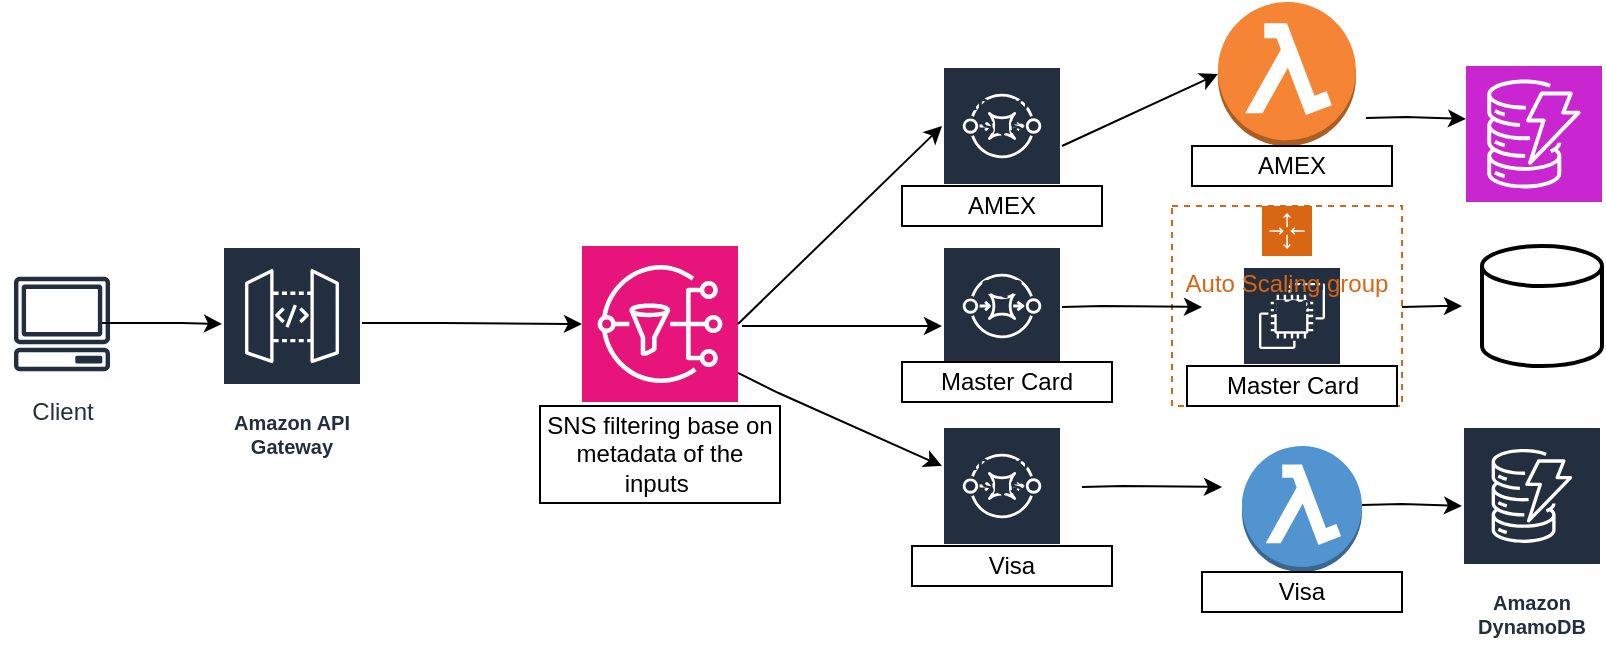 <mxfile version="24.0.7" type="github">
  <diagram name="Page-1" id="FLubwS-i9KN_LvjOInrq">
    <mxGraphModel dx="1050" dy="565" grid="1" gridSize="10" guides="1" tooltips="1" connect="1" arrows="1" fold="1" page="1" pageScale="1" pageWidth="850" pageHeight="1100" math="0" shadow="0">
      <root>
        <mxCell id="0" />
        <mxCell id="1" parent="0" />
        <mxCell id="WA5v6Kno6-36pFXfI1MC-1" value="Amazon API Gateway" style="sketch=0;outlineConnect=0;fontColor=#232F3E;gradientColor=none;strokeColor=#ffffff;fillColor=#232F3E;dashed=0;verticalLabelPosition=middle;verticalAlign=bottom;align=center;html=1;whiteSpace=wrap;fontSize=10;fontStyle=1;spacing=3;shape=mxgraph.aws4.productIcon;prIcon=mxgraph.aws4.api_gateway;" vertex="1" parent="1">
          <mxGeometry x="120" y="160" width="70" height="110" as="geometry" />
        </mxCell>
        <mxCell id="WA5v6Kno6-36pFXfI1MC-2" value="" style="sketch=0;points=[[0,0,0],[0.25,0,0],[0.5,0,0],[0.75,0,0],[1,0,0],[0,1,0],[0.25,1,0],[0.5,1,0],[0.75,1,0],[1,1,0],[0,0.25,0],[0,0.5,0],[0,0.75,0],[1,0.25,0],[1,0.5,0],[1,0.75,0]];outlineConnect=0;fontColor=#232F3E;fillColor=#E7157B;strokeColor=#ffffff;dashed=0;verticalLabelPosition=bottom;verticalAlign=top;align=center;html=1;fontSize=12;fontStyle=0;aspect=fixed;shape=mxgraph.aws4.resourceIcon;resIcon=mxgraph.aws4.sns;" vertex="1" parent="1">
          <mxGeometry x="300" y="160" width="78" height="78" as="geometry" />
        </mxCell>
        <mxCell id="WA5v6Kno6-36pFXfI1MC-3" value="Amazon SQS" style="sketch=0;outlineConnect=0;fontColor=#232F3E;gradientColor=none;strokeColor=#ffffff;fillColor=#232F3E;dashed=0;verticalLabelPosition=middle;verticalAlign=bottom;align=center;html=1;whiteSpace=wrap;fontSize=10;fontStyle=1;spacing=3;shape=mxgraph.aws4.productIcon;prIcon=mxgraph.aws4.sqs;" vertex="1" parent="1">
          <mxGeometry x="480" y="70" width="60" height="40" as="geometry" />
        </mxCell>
        <mxCell id="WA5v6Kno6-36pFXfI1MC-4" value="Amazon SQS" style="sketch=0;outlineConnect=0;fontColor=#232F3E;gradientColor=none;strokeColor=#ffffff;fillColor=#232F3E;dashed=0;verticalLabelPosition=middle;verticalAlign=bottom;align=center;html=1;whiteSpace=wrap;fontSize=10;fontStyle=1;spacing=3;shape=mxgraph.aws4.productIcon;prIcon=mxgraph.aws4.sqs;" vertex="1" parent="1">
          <mxGeometry x="480" y="160" width="60" height="30" as="geometry" />
        </mxCell>
        <mxCell id="WA5v6Kno6-36pFXfI1MC-5" value="Amazon SQS" style="sketch=0;outlineConnect=0;fontColor=#232F3E;gradientColor=none;strokeColor=#ffffff;fillColor=#232F3E;dashed=0;verticalLabelPosition=middle;verticalAlign=bottom;align=center;html=1;whiteSpace=wrap;fontSize=10;fontStyle=1;spacing=3;shape=mxgraph.aws4.productIcon;prIcon=mxgraph.aws4.sqs;" vertex="1" parent="1">
          <mxGeometry x="480" y="250" width="60" height="40" as="geometry" />
        </mxCell>
        <mxCell id="WA5v6Kno6-36pFXfI1MC-6" value="" style="outlineConnect=0;dashed=0;verticalLabelPosition=bottom;verticalAlign=top;align=center;html=1;shape=mxgraph.aws3.lambda_function;fillColor=#F58534;gradientColor=none;" vertex="1" parent="1">
          <mxGeometry x="618" y="38" width="69" height="72" as="geometry" />
        </mxCell>
        <mxCell id="WA5v6Kno6-36pFXfI1MC-8" value="Amazon EC2" style="sketch=0;outlineConnect=0;fontColor=#232F3E;gradientColor=none;strokeColor=#ffffff;fillColor=#232F3E;dashed=0;verticalLabelPosition=middle;verticalAlign=bottom;align=center;html=1;whiteSpace=wrap;fontSize=10;fontStyle=1;spacing=3;shape=mxgraph.aws4.productIcon;prIcon=mxgraph.aws4.ec2;" vertex="1" parent="1">
          <mxGeometry x="630" y="170" width="50" height="30" as="geometry" />
        </mxCell>
        <mxCell id="WA5v6Kno6-36pFXfI1MC-9" value="" style="outlineConnect=0;dashed=0;verticalLabelPosition=bottom;verticalAlign=top;align=center;html=1;shape=mxgraph.aws3.lambda_function;fillColor=#5294CF;gradientColor=none;" vertex="1" parent="1">
          <mxGeometry x="630" y="260" width="60" height="63" as="geometry" />
        </mxCell>
        <mxCell id="WA5v6Kno6-36pFXfI1MC-10" value="Auto Scaling group" style="points=[[0,0],[0.25,0],[0.5,0],[0.75,0],[1,0],[1,0.25],[1,0.5],[1,0.75],[1,1],[0.75,1],[0.5,1],[0.25,1],[0,1],[0,0.75],[0,0.5],[0,0.25]];outlineConnect=0;gradientColor=none;html=1;whiteSpace=wrap;fontSize=12;fontStyle=0;container=1;pointerEvents=0;collapsible=0;recursiveResize=0;shape=mxgraph.aws4.groupCenter;grIcon=mxgraph.aws4.group_auto_scaling_group;grStroke=1;strokeColor=#D86613;fillColor=none;verticalAlign=top;align=center;fontColor=#D86613;dashed=1;spacingTop=25;" vertex="1" parent="1">
          <mxGeometry x="595" y="140" width="115" height="100" as="geometry" />
        </mxCell>
        <mxCell id="WA5v6Kno6-36pFXfI1MC-30" value="Master Card" style="rounded=0;whiteSpace=wrap;html=1;" vertex="1" parent="WA5v6Kno6-36pFXfI1MC-10">
          <mxGeometry x="7.5" y="80" width="105" height="20" as="geometry" />
        </mxCell>
        <mxCell id="WA5v6Kno6-36pFXfI1MC-12" value="" style="endArrow=classic;html=1;rounded=0;exitX=1;exitY=0.5;exitDx=0;exitDy=0;exitPerimeter=0;" edge="1" parent="1" source="WA5v6Kno6-36pFXfI1MC-2">
          <mxGeometry width="50" height="50" relative="1" as="geometry">
            <mxPoint x="408.78" y="172.168" as="sourcePoint" />
            <mxPoint x="480" y="100" as="targetPoint" />
            <Array as="points" />
          </mxGeometry>
        </mxCell>
        <mxCell id="WA5v6Kno6-36pFXfI1MC-13" value="" style="endArrow=classic;html=1;rounded=0;" edge="1" parent="1">
          <mxGeometry width="50" height="50" relative="1" as="geometry">
            <mxPoint x="378" y="223.39" as="sourcePoint" />
            <mxPoint x="480" y="269.997" as="targetPoint" />
            <Array as="points">
              <mxPoint x="398" y="233.39" />
            </Array>
          </mxGeometry>
        </mxCell>
        <mxCell id="WA5v6Kno6-36pFXfI1MC-14" value="" style="endArrow=classic;html=1;rounded=0;" edge="1" parent="1">
          <mxGeometry width="50" height="50" relative="1" as="geometry">
            <mxPoint x="380" y="200" as="sourcePoint" />
            <mxPoint x="480" y="200" as="targetPoint" />
            <Array as="points">
              <mxPoint x="420" y="200" />
            </Array>
          </mxGeometry>
        </mxCell>
        <mxCell id="WA5v6Kno6-36pFXfI1MC-15" value="" style="endArrow=classic;html=1;rounded=0;entryX=0;entryY=0.5;entryDx=0;entryDy=0;entryPerimeter=0;" edge="1" parent="1" target="WA5v6Kno6-36pFXfI1MC-2">
          <mxGeometry width="50" height="50" relative="1" as="geometry">
            <mxPoint x="190" y="198.5" as="sourcePoint" />
            <mxPoint x="290" y="198.5" as="targetPoint" />
            <Array as="points">
              <mxPoint x="230" y="198.5" />
            </Array>
          </mxGeometry>
        </mxCell>
        <mxCell id="WA5v6Kno6-36pFXfI1MC-17" value="" style="endArrow=classic;html=1;rounded=0;entryX=0;entryY=0.5;entryDx=0;entryDy=0;entryPerimeter=0;" edge="1" parent="1" target="WA5v6Kno6-36pFXfI1MC-6">
          <mxGeometry width="50" height="50" relative="1" as="geometry">
            <mxPoint x="540" y="110" as="sourcePoint" />
            <mxPoint x="610" y="96" as="targetPoint" />
            <Array as="points">
              <mxPoint x="540" y="110" />
            </Array>
          </mxGeometry>
        </mxCell>
        <mxCell id="WA5v6Kno6-36pFXfI1MC-19" value="" style="endArrow=classic;html=1;rounded=0;entryX=0;entryY=0.5;entryDx=0;entryDy=0;entryPerimeter=0;" edge="1" parent="1">
          <mxGeometry width="50" height="50" relative="1" as="geometry">
            <mxPoint x="540" y="190.5" as="sourcePoint" />
            <mxPoint x="610" y="190.5" as="targetPoint" />
            <Array as="points">
              <mxPoint x="560" y="190" />
            </Array>
          </mxGeometry>
        </mxCell>
        <mxCell id="WA5v6Kno6-36pFXfI1MC-20" value="" style="endArrow=classic;html=1;rounded=0;entryX=0;entryY=0.5;entryDx=0;entryDy=0;entryPerimeter=0;" edge="1" parent="1">
          <mxGeometry width="50" height="50" relative="1" as="geometry">
            <mxPoint x="550" y="280.5" as="sourcePoint" />
            <mxPoint x="620" y="280.5" as="targetPoint" />
            <Array as="points">
              <mxPoint x="570" y="280" />
            </Array>
          </mxGeometry>
        </mxCell>
        <mxCell id="WA5v6Kno6-36pFXfI1MC-22" value="" style="strokeWidth=2;html=1;shape=mxgraph.flowchart.database;whiteSpace=wrap;" vertex="1" parent="1">
          <mxGeometry x="750" y="160" width="60" height="60" as="geometry" />
        </mxCell>
        <mxCell id="WA5v6Kno6-36pFXfI1MC-23" value="" style="sketch=0;points=[[0,0,0],[0.25,0,0],[0.5,0,0],[0.75,0,0],[1,0,0],[0,1,0],[0.25,1,0],[0.5,1,0],[0.75,1,0],[1,1,0],[0,0.25,0],[0,0.5,0],[0,0.75,0],[1,0.25,0],[1,0.5,0],[1,0.75,0]];outlineConnect=0;fontColor=#232F3E;fillColor=#C925D1;strokeColor=#ffffff;dashed=0;verticalLabelPosition=bottom;verticalAlign=top;align=center;html=1;fontSize=12;fontStyle=0;aspect=fixed;shape=mxgraph.aws4.resourceIcon;resIcon=mxgraph.aws4.dynamodb;" vertex="1" parent="1">
          <mxGeometry x="742" y="70" width="68" height="68" as="geometry" />
        </mxCell>
        <mxCell id="WA5v6Kno6-36pFXfI1MC-24" value="Amazon DynamoDB" style="sketch=0;outlineConnect=0;fontColor=#232F3E;gradientColor=none;strokeColor=#ffffff;fillColor=#232F3E;dashed=0;verticalLabelPosition=middle;verticalAlign=bottom;align=center;html=1;whiteSpace=wrap;fontSize=10;fontStyle=1;spacing=3;shape=mxgraph.aws4.productIcon;prIcon=mxgraph.aws4.dynamodb;" vertex="1" parent="1">
          <mxGeometry x="740" y="250" width="70" height="110" as="geometry" />
        </mxCell>
        <mxCell id="WA5v6Kno6-36pFXfI1MC-25" value="" style="endArrow=classic;html=1;rounded=0;" edge="1" parent="1">
          <mxGeometry width="50" height="50" relative="1" as="geometry">
            <mxPoint x="690" y="289.5" as="sourcePoint" />
            <mxPoint x="740" y="290" as="targetPoint" />
            <Array as="points">
              <mxPoint x="710" y="289" />
            </Array>
          </mxGeometry>
        </mxCell>
        <mxCell id="WA5v6Kno6-36pFXfI1MC-26" value="" style="endArrow=classic;html=1;rounded=0;" edge="1" parent="1">
          <mxGeometry width="50" height="50" relative="1" as="geometry">
            <mxPoint x="710" y="190.5" as="sourcePoint" />
            <mxPoint x="740" y="190" as="targetPoint" />
            <Array as="points">
              <mxPoint x="730" y="190" />
            </Array>
          </mxGeometry>
        </mxCell>
        <mxCell id="WA5v6Kno6-36pFXfI1MC-27" value="" style="endArrow=classic;html=1;rounded=0;" edge="1" parent="1">
          <mxGeometry width="50" height="50" relative="1" as="geometry">
            <mxPoint x="692" y="96" as="sourcePoint" />
            <mxPoint x="742" y="96.5" as="targetPoint" />
            <Array as="points">
              <mxPoint x="712" y="95.5" />
            </Array>
          </mxGeometry>
        </mxCell>
        <mxCell id="WA5v6Kno6-36pFXfI1MC-28" value="Visa" style="rounded=0;whiteSpace=wrap;html=1;" vertex="1" parent="1">
          <mxGeometry x="610" y="323" width="100" height="20" as="geometry" />
        </mxCell>
        <mxCell id="WA5v6Kno6-36pFXfI1MC-29" value="AMEX" style="rounded=0;whiteSpace=wrap;html=1;" vertex="1" parent="1">
          <mxGeometry x="605" y="110" width="100" height="20" as="geometry" />
        </mxCell>
        <mxCell id="WA5v6Kno6-36pFXfI1MC-32" value="Client" style="sketch=0;outlineConnect=0;fontColor=#232F3E;gradientColor=none;strokeColor=#232F3E;fillColor=#ffffff;dashed=0;verticalLabelPosition=bottom;verticalAlign=top;align=center;html=1;fontSize=12;fontStyle=0;aspect=fixed;shape=mxgraph.aws4.resourceIcon;resIcon=mxgraph.aws4.client;" vertex="1" parent="1">
          <mxGeometry x="10" y="169" width="60" height="60" as="geometry" />
        </mxCell>
        <mxCell id="WA5v6Kno6-36pFXfI1MC-33" value="" style="endArrow=classic;html=1;rounded=0;" edge="1" parent="1">
          <mxGeometry width="50" height="50" relative="1" as="geometry">
            <mxPoint x="60" y="198.5" as="sourcePoint" />
            <mxPoint x="120" y="199" as="targetPoint" />
            <Array as="points">
              <mxPoint x="100" y="198.5" />
            </Array>
          </mxGeometry>
        </mxCell>
        <mxCell id="WA5v6Kno6-36pFXfI1MC-34" value="AMEX" style="rounded=0;whiteSpace=wrap;html=1;" vertex="1" parent="1">
          <mxGeometry x="460" y="130" width="100" height="20" as="geometry" />
        </mxCell>
        <mxCell id="WA5v6Kno6-36pFXfI1MC-35" value="Master Card" style="rounded=0;whiteSpace=wrap;html=1;" vertex="1" parent="1">
          <mxGeometry x="460" y="218" width="105" height="20" as="geometry" />
        </mxCell>
        <mxCell id="WA5v6Kno6-36pFXfI1MC-36" value="Visa" style="rounded=0;whiteSpace=wrap;html=1;" vertex="1" parent="1">
          <mxGeometry x="465" y="310" width="100" height="20" as="geometry" />
        </mxCell>
        <mxCell id="WA5v6Kno6-36pFXfI1MC-37" value="SNS filtering base on metadata of the inputs&amp;nbsp;" style="rounded=0;whiteSpace=wrap;html=1;" vertex="1" parent="1">
          <mxGeometry x="279" y="240" width="120" height="48.5" as="geometry" />
        </mxCell>
      </root>
    </mxGraphModel>
  </diagram>
</mxfile>
